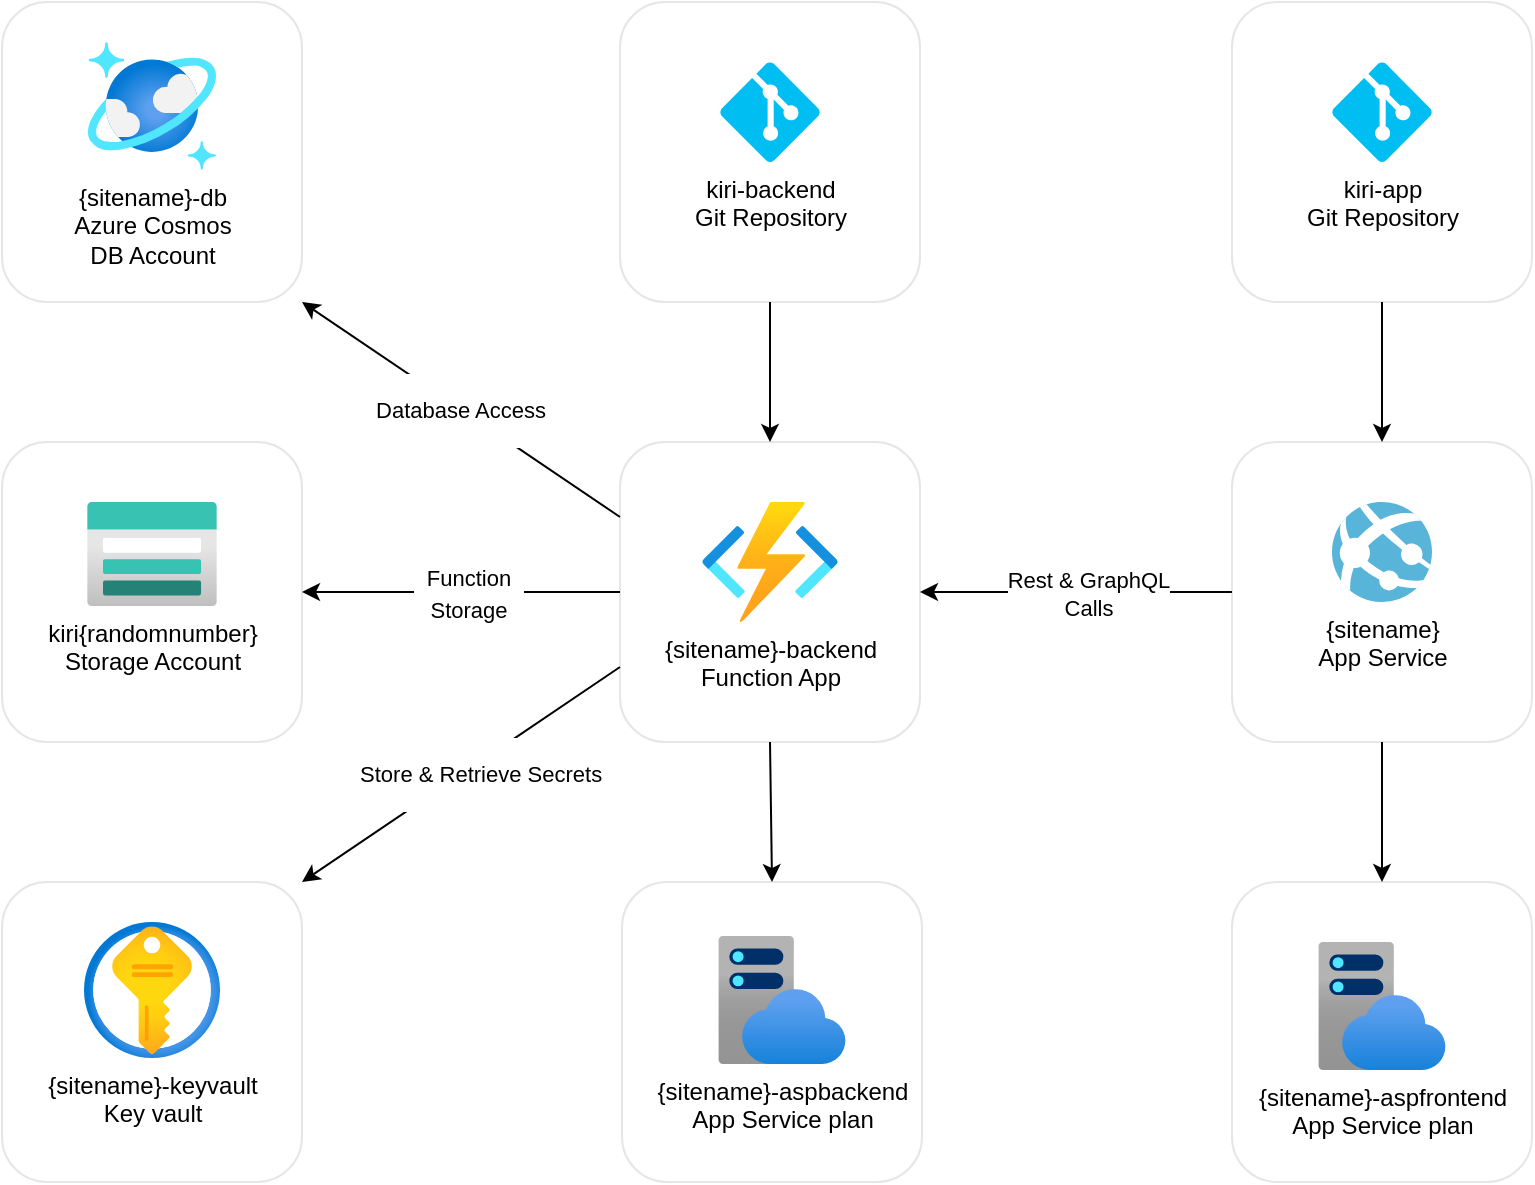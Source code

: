<mxfile version="15.3.2" type="github">
  <diagram id="YGflYH7S-0JcMB-x-eqp" name="Page-1">
    <mxGraphModel dx="1483" dy="827" grid="1" gridSize="10" guides="1" tooltips="1" connect="1" arrows="1" fold="1" page="1" pageScale="1" pageWidth="827" pageHeight="1169" math="0" shadow="0">
      <root>
        <mxCell id="0" />
        <mxCell id="1" parent="0" />
        <mxCell id="0DDxzS_s1WOMT-R_WDR--12" value="" style="group" parent="1" vertex="1" connectable="0">
          <mxGeometry x="371" y="280" width="150" height="150" as="geometry" />
        </mxCell>
        <mxCell id="0DDxzS_s1WOMT-R_WDR--8" value="" style="rounded=1;whiteSpace=wrap;html=1;strokeColor=#E6E6E6;" parent="0DDxzS_s1WOMT-R_WDR--12" vertex="1">
          <mxGeometry width="150" height="150" as="geometry" />
        </mxCell>
        <mxCell id="0DDxzS_s1WOMT-R_WDR--2" value="{sitename}-backend&lt;br&gt;Function App" style="aspect=fixed;html=1;points=[];align=center;image;fontSize=12;image=img/lib/azure2/iot/Function_Apps.svg;" parent="0DDxzS_s1WOMT-R_WDR--12" vertex="1">
          <mxGeometry x="41" y="30" width="68" height="60" as="geometry" />
        </mxCell>
        <mxCell id="0DDxzS_s1WOMT-R_WDR--14" value="" style="group" parent="1" vertex="1" connectable="0">
          <mxGeometry x="677" y="280" width="150" height="150" as="geometry" />
        </mxCell>
        <mxCell id="0DDxzS_s1WOMT-R_WDR--13" value="" style="rounded=1;whiteSpace=wrap;html=1;strokeColor=#E6E6E6;" parent="0DDxzS_s1WOMT-R_WDR--14" vertex="1">
          <mxGeometry width="150" height="150" as="geometry" />
        </mxCell>
        <mxCell id="0DDxzS_s1WOMT-R_WDR--1" value="{sitename}&lt;br&gt;App Service" style="sketch=0;aspect=fixed;html=1;points=[];align=center;image;fontSize=12;image=img/lib/mscae/App_Services.svg;" parent="0DDxzS_s1WOMT-R_WDR--14" vertex="1">
          <mxGeometry x="50" y="30" width="50" height="50" as="geometry" />
        </mxCell>
        <mxCell id="0DDxzS_s1WOMT-R_WDR--17" value="" style="group" parent="1" vertex="1" connectable="0">
          <mxGeometry x="677" y="500" width="150" height="150" as="geometry" />
        </mxCell>
        <mxCell id="0DDxzS_s1WOMT-R_WDR--16" value="" style="rounded=1;whiteSpace=wrap;html=1;strokeColor=#E6E6E6;" parent="0DDxzS_s1WOMT-R_WDR--17" vertex="1">
          <mxGeometry width="150" height="150" as="geometry" />
        </mxCell>
        <mxCell id="0DDxzS_s1WOMT-R_WDR--4" value="{sitename}-aspfrontend&lt;br&gt;App Service plan" style="aspect=fixed;html=1;points=[];align=center;image;fontSize=12;image=img/lib/azure2/app_services/App_Service_Plans.svg;" parent="0DDxzS_s1WOMT-R_WDR--17" vertex="1">
          <mxGeometry x="43" y="30" width="64" height="64" as="geometry" />
        </mxCell>
        <mxCell id="0DDxzS_s1WOMT-R_WDR--23" value="" style="group" parent="1" vertex="1" connectable="0">
          <mxGeometry x="62" y="280" width="150" height="150" as="geometry" />
        </mxCell>
        <mxCell id="0DDxzS_s1WOMT-R_WDR--22" value="" style="rounded=1;whiteSpace=wrap;html=1;strokeColor=#E6E6E6;" parent="0DDxzS_s1WOMT-R_WDR--23" vertex="1">
          <mxGeometry width="150" height="150" as="geometry" />
        </mxCell>
        <mxCell id="0DDxzS_s1WOMT-R_WDR--7" value="kiri{randomnumber}&lt;br&gt;Storage Account" style="aspect=fixed;html=1;points=[];align=center;image;fontSize=12;image=img/lib/azure2/storage/Storage_Accounts.svg;" parent="0DDxzS_s1WOMT-R_WDR--23" vertex="1">
          <mxGeometry x="42.5" y="30" width="65" height="52" as="geometry" />
        </mxCell>
        <mxCell id="0DDxzS_s1WOMT-R_WDR--25" value="" style="group" parent="1" vertex="1" connectable="0">
          <mxGeometry x="62" y="60" width="150" height="150" as="geometry" />
        </mxCell>
        <mxCell id="0DDxzS_s1WOMT-R_WDR--24" value="" style="rounded=1;whiteSpace=wrap;html=1;strokeColor=#E6E6E6;" parent="0DDxzS_s1WOMT-R_WDR--25" vertex="1">
          <mxGeometry width="150" height="150" as="geometry" />
        </mxCell>
        <mxCell id="0DDxzS_s1WOMT-R_WDR--6" value="{sitename}-db&lt;br&gt;Azure Cosmos &lt;br&gt;DB Account" style="aspect=fixed;html=1;points=[];align=center;image;fontSize=12;image=img/lib/azure2/databases/Azure_Cosmos_DB.svg;" parent="0DDxzS_s1WOMT-R_WDR--25" vertex="1">
          <mxGeometry x="43" y="20" width="64" height="64" as="geometry" />
        </mxCell>
        <mxCell id="0DDxzS_s1WOMT-R_WDR--26" style="edgeStyle=orthogonalEdgeStyle;rounded=0;orthogonalLoop=1;jettySize=auto;html=1;exitX=0;exitY=0.5;exitDx=0;exitDy=0;entryX=1;entryY=0.5;entryDx=0;entryDy=0;" parent="1" source="0DDxzS_s1WOMT-R_WDR--8" target="0DDxzS_s1WOMT-R_WDR--22" edge="1">
          <mxGeometry relative="1" as="geometry" />
        </mxCell>
        <mxCell id="cDFif1h-3yhL70TAoYYn-2" value="&lt;p style=&quot;line-height: 140%&quot;&gt;&amp;nbsp; Function&amp;nbsp;&amp;nbsp;&lt;br&gt;&amp;nbsp; Storage&amp;nbsp;&amp;nbsp;&lt;/p&gt;" style="edgeLabel;html=1;align=center;verticalAlign=middle;resizable=0;points=[];" vertex="1" connectable="0" parent="0DDxzS_s1WOMT-R_WDR--26">
          <mxGeometry x="0.23" relative="1" as="geometry">
            <mxPoint x="22" y="1" as="offset" />
          </mxGeometry>
        </mxCell>
        <mxCell id="0DDxzS_s1WOMT-R_WDR--27" value="" style="group" parent="1" vertex="1" connectable="0">
          <mxGeometry x="62" y="500" width="150" height="150" as="geometry" />
        </mxCell>
        <mxCell id="0DDxzS_s1WOMT-R_WDR--19" value="" style="rounded=1;whiteSpace=wrap;html=1;strokeColor=#E6E6E6;container=0;" parent="0DDxzS_s1WOMT-R_WDR--27" vertex="1">
          <mxGeometry width="150" height="150" as="geometry" />
        </mxCell>
        <mxCell id="0DDxzS_s1WOMT-R_WDR--5" value="{sitename}-keyvault&lt;br&gt;Key vault" style="aspect=fixed;html=1;points=[];align=center;image;fontSize=12;image=img/lib/azure2/security/Key_Vaults.svg;container=0;" parent="0DDxzS_s1WOMT-R_WDR--27" vertex="1">
          <mxGeometry x="41" y="20" width="68" height="68" as="geometry" />
        </mxCell>
        <mxCell id="0DDxzS_s1WOMT-R_WDR--28" value="" style="group" parent="1" vertex="1" connectable="0">
          <mxGeometry x="372" y="500" width="150" height="150" as="geometry" />
        </mxCell>
        <mxCell id="0DDxzS_s1WOMT-R_WDR--15" value="" style="rounded=1;whiteSpace=wrap;html=1;strokeColor=#E6E6E6;container=0;" parent="0DDxzS_s1WOMT-R_WDR--28" vertex="1">
          <mxGeometry width="150" height="150" as="geometry" />
        </mxCell>
        <mxCell id="0DDxzS_s1WOMT-R_WDR--3" value="{sitename}-aspbackend&lt;br&gt;App Service plan" style="aspect=fixed;html=1;points=[];align=center;image;fontSize=12;image=img/lib/azure2/app_services/App_Service_Plans.svg;container=0;" parent="0DDxzS_s1WOMT-R_WDR--28" vertex="1">
          <mxGeometry x="48" y="27" width="64" height="64" as="geometry" />
        </mxCell>
        <mxCell id="0DDxzS_s1WOMT-R_WDR--29" value="&lt;p style=&quot;line-height: 140%&quot;&gt;&amp;nbsp; Database Access&amp;nbsp;&amp;nbsp;&lt;/p&gt;" style="rounded=0;orthogonalLoop=1;jettySize=auto;html=1;exitX=0;exitY=0.25;exitDx=0;exitDy=0;entryX=1;entryY=1;entryDx=0;entryDy=0;" parent="1" source="0DDxzS_s1WOMT-R_WDR--8" target="0DDxzS_s1WOMT-R_WDR--24" edge="1">
          <mxGeometry relative="1" as="geometry">
            <mxPoint x="381" y="365" as="sourcePoint" />
            <mxPoint x="273" y="365" as="targetPoint" />
          </mxGeometry>
        </mxCell>
        <mxCell id="0DDxzS_s1WOMT-R_WDR--30" style="rounded=0;orthogonalLoop=1;jettySize=auto;html=1;exitX=0;exitY=0.75;exitDx=0;exitDy=0;entryX=1;entryY=0;entryDx=0;entryDy=0;" parent="1" source="0DDxzS_s1WOMT-R_WDR--8" target="0DDxzS_s1WOMT-R_WDR--19" edge="1">
          <mxGeometry relative="1" as="geometry">
            <mxPoint x="381" y="365" as="sourcePoint" />
            <mxPoint x="273" y="165" as="targetPoint" />
          </mxGeometry>
        </mxCell>
        <mxCell id="cDFif1h-3yhL70TAoYYn-6" value="&lt;p style=&quot;line-height: 140%&quot;&gt;&amp;nbsp; Store &amp;amp; Retrieve Secrets&lt;/p&gt;" style="edgeLabel;html=1;align=center;verticalAlign=middle;resizable=0;points=[];" vertex="1" connectable="0" parent="0DDxzS_s1WOMT-R_WDR--30">
          <mxGeometry x="-0.094" y="-2" relative="1" as="geometry">
            <mxPoint y="6" as="offset" />
          </mxGeometry>
        </mxCell>
        <mxCell id="cDFif1h-3yhL70TAoYYn-7" style="edgeStyle=none;rounded=0;orthogonalLoop=1;jettySize=auto;html=1;exitX=0;exitY=0.5;exitDx=0;exitDy=0;entryX=1;entryY=0.5;entryDx=0;entryDy=0;" edge="1" parent="1" source="0DDxzS_s1WOMT-R_WDR--13" target="0DDxzS_s1WOMT-R_WDR--8">
          <mxGeometry relative="1" as="geometry" />
        </mxCell>
        <mxCell id="cDFif1h-3yhL70TAoYYn-21" value="Rest &amp;amp; GraphQL&lt;br&gt;Calls" style="edgeLabel;html=1;align=center;verticalAlign=middle;resizable=0;points=[];" vertex="1" connectable="0" parent="cDFif1h-3yhL70TAoYYn-7">
          <mxGeometry x="-0.079" y="1" relative="1" as="geometry">
            <mxPoint as="offset" />
          </mxGeometry>
        </mxCell>
        <mxCell id="cDFif1h-3yhL70TAoYYn-8" style="edgeStyle=none;rounded=0;orthogonalLoop=1;jettySize=auto;html=1;exitX=0.5;exitY=1;exitDx=0;exitDy=0;entryX=0.5;entryY=0;entryDx=0;entryDy=0;" edge="1" parent="1" source="0DDxzS_s1WOMT-R_WDR--8" target="0DDxzS_s1WOMT-R_WDR--15">
          <mxGeometry relative="1" as="geometry" />
        </mxCell>
        <mxCell id="cDFif1h-3yhL70TAoYYn-9" style="edgeStyle=none;rounded=0;orthogonalLoop=1;jettySize=auto;html=1;exitX=0.5;exitY=1;exitDx=0;exitDy=0;entryX=0.5;entryY=0;entryDx=0;entryDy=0;" edge="1" parent="1" source="0DDxzS_s1WOMT-R_WDR--13" target="0DDxzS_s1WOMT-R_WDR--16">
          <mxGeometry relative="1" as="geometry" />
        </mxCell>
        <mxCell id="cDFif1h-3yhL70TAoYYn-11" value="" style="group" vertex="1" connectable="0" parent="1">
          <mxGeometry x="371" y="60" width="150" height="150" as="geometry" />
        </mxCell>
        <mxCell id="cDFif1h-3yhL70TAoYYn-12" value="" style="rounded=1;whiteSpace=wrap;html=1;strokeColor=#E6E6E6;" vertex="1" parent="cDFif1h-3yhL70TAoYYn-11">
          <mxGeometry width="150" height="150" as="geometry" />
        </mxCell>
        <mxCell id="cDFif1h-3yhL70TAoYYn-10" value="kiri-backend&lt;br&gt;Git Repository" style="verticalLabelPosition=bottom;html=1;verticalAlign=top;align=center;strokeColor=none;fillColor=#00BEF2;shape=mxgraph.azure.git_repository;" vertex="1" parent="cDFif1h-3yhL70TAoYYn-11">
          <mxGeometry x="50" y="30" width="50" height="50" as="geometry" />
        </mxCell>
        <mxCell id="cDFif1h-3yhL70TAoYYn-14" value="" style="group" vertex="1" connectable="0" parent="1">
          <mxGeometry x="677" y="60" width="150" height="150" as="geometry" />
        </mxCell>
        <mxCell id="cDFif1h-3yhL70TAoYYn-15" value="" style="rounded=1;whiteSpace=wrap;html=1;strokeColor=#E6E6E6;" vertex="1" parent="cDFif1h-3yhL70TAoYYn-14">
          <mxGeometry width="150" height="150" as="geometry" />
        </mxCell>
        <mxCell id="cDFif1h-3yhL70TAoYYn-16" value="kiri-app&lt;br&gt;Git Repository" style="verticalLabelPosition=bottom;html=1;verticalAlign=top;align=center;strokeColor=none;fillColor=#00BEF2;shape=mxgraph.azure.git_repository;" vertex="1" parent="cDFif1h-3yhL70TAoYYn-14">
          <mxGeometry x="50" y="30" width="50" height="50" as="geometry" />
        </mxCell>
        <mxCell id="cDFif1h-3yhL70TAoYYn-17" style="edgeStyle=none;rounded=0;orthogonalLoop=1;jettySize=auto;html=1;exitX=0.5;exitY=1;exitDx=0;exitDy=0;" edge="1" parent="1" source="cDFif1h-3yhL70TAoYYn-15">
          <mxGeometry relative="1" as="geometry">
            <mxPoint x="751.5" y="210" as="sourcePoint" />
            <mxPoint x="752" y="280" as="targetPoint" />
          </mxGeometry>
        </mxCell>
        <mxCell id="cDFif1h-3yhL70TAoYYn-18" style="edgeStyle=none;rounded=0;orthogonalLoop=1;jettySize=auto;html=1;exitX=0.5;exitY=1;exitDx=0;exitDy=0;" edge="1" parent="1" source="cDFif1h-3yhL70TAoYYn-12">
          <mxGeometry relative="1" as="geometry">
            <mxPoint x="717" y="220" as="sourcePoint" />
            <mxPoint x="446" y="280" as="targetPoint" />
          </mxGeometry>
        </mxCell>
      </root>
    </mxGraphModel>
  </diagram>
</mxfile>

